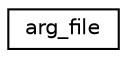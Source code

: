 digraph "Graphical Class Hierarchy"
{
 // LATEX_PDF_SIZE
  edge [fontname="Helvetica",fontsize="10",labelfontname="Helvetica",labelfontsize="10"];
  node [fontname="Helvetica",fontsize="10",shape=record];
  rankdir="LR";
  Node0 [label="arg_file",height=0.2,width=0.4,color="black", fillcolor="white", style="filled",URL="$structarg__file.html",tooltip=" "];
}
